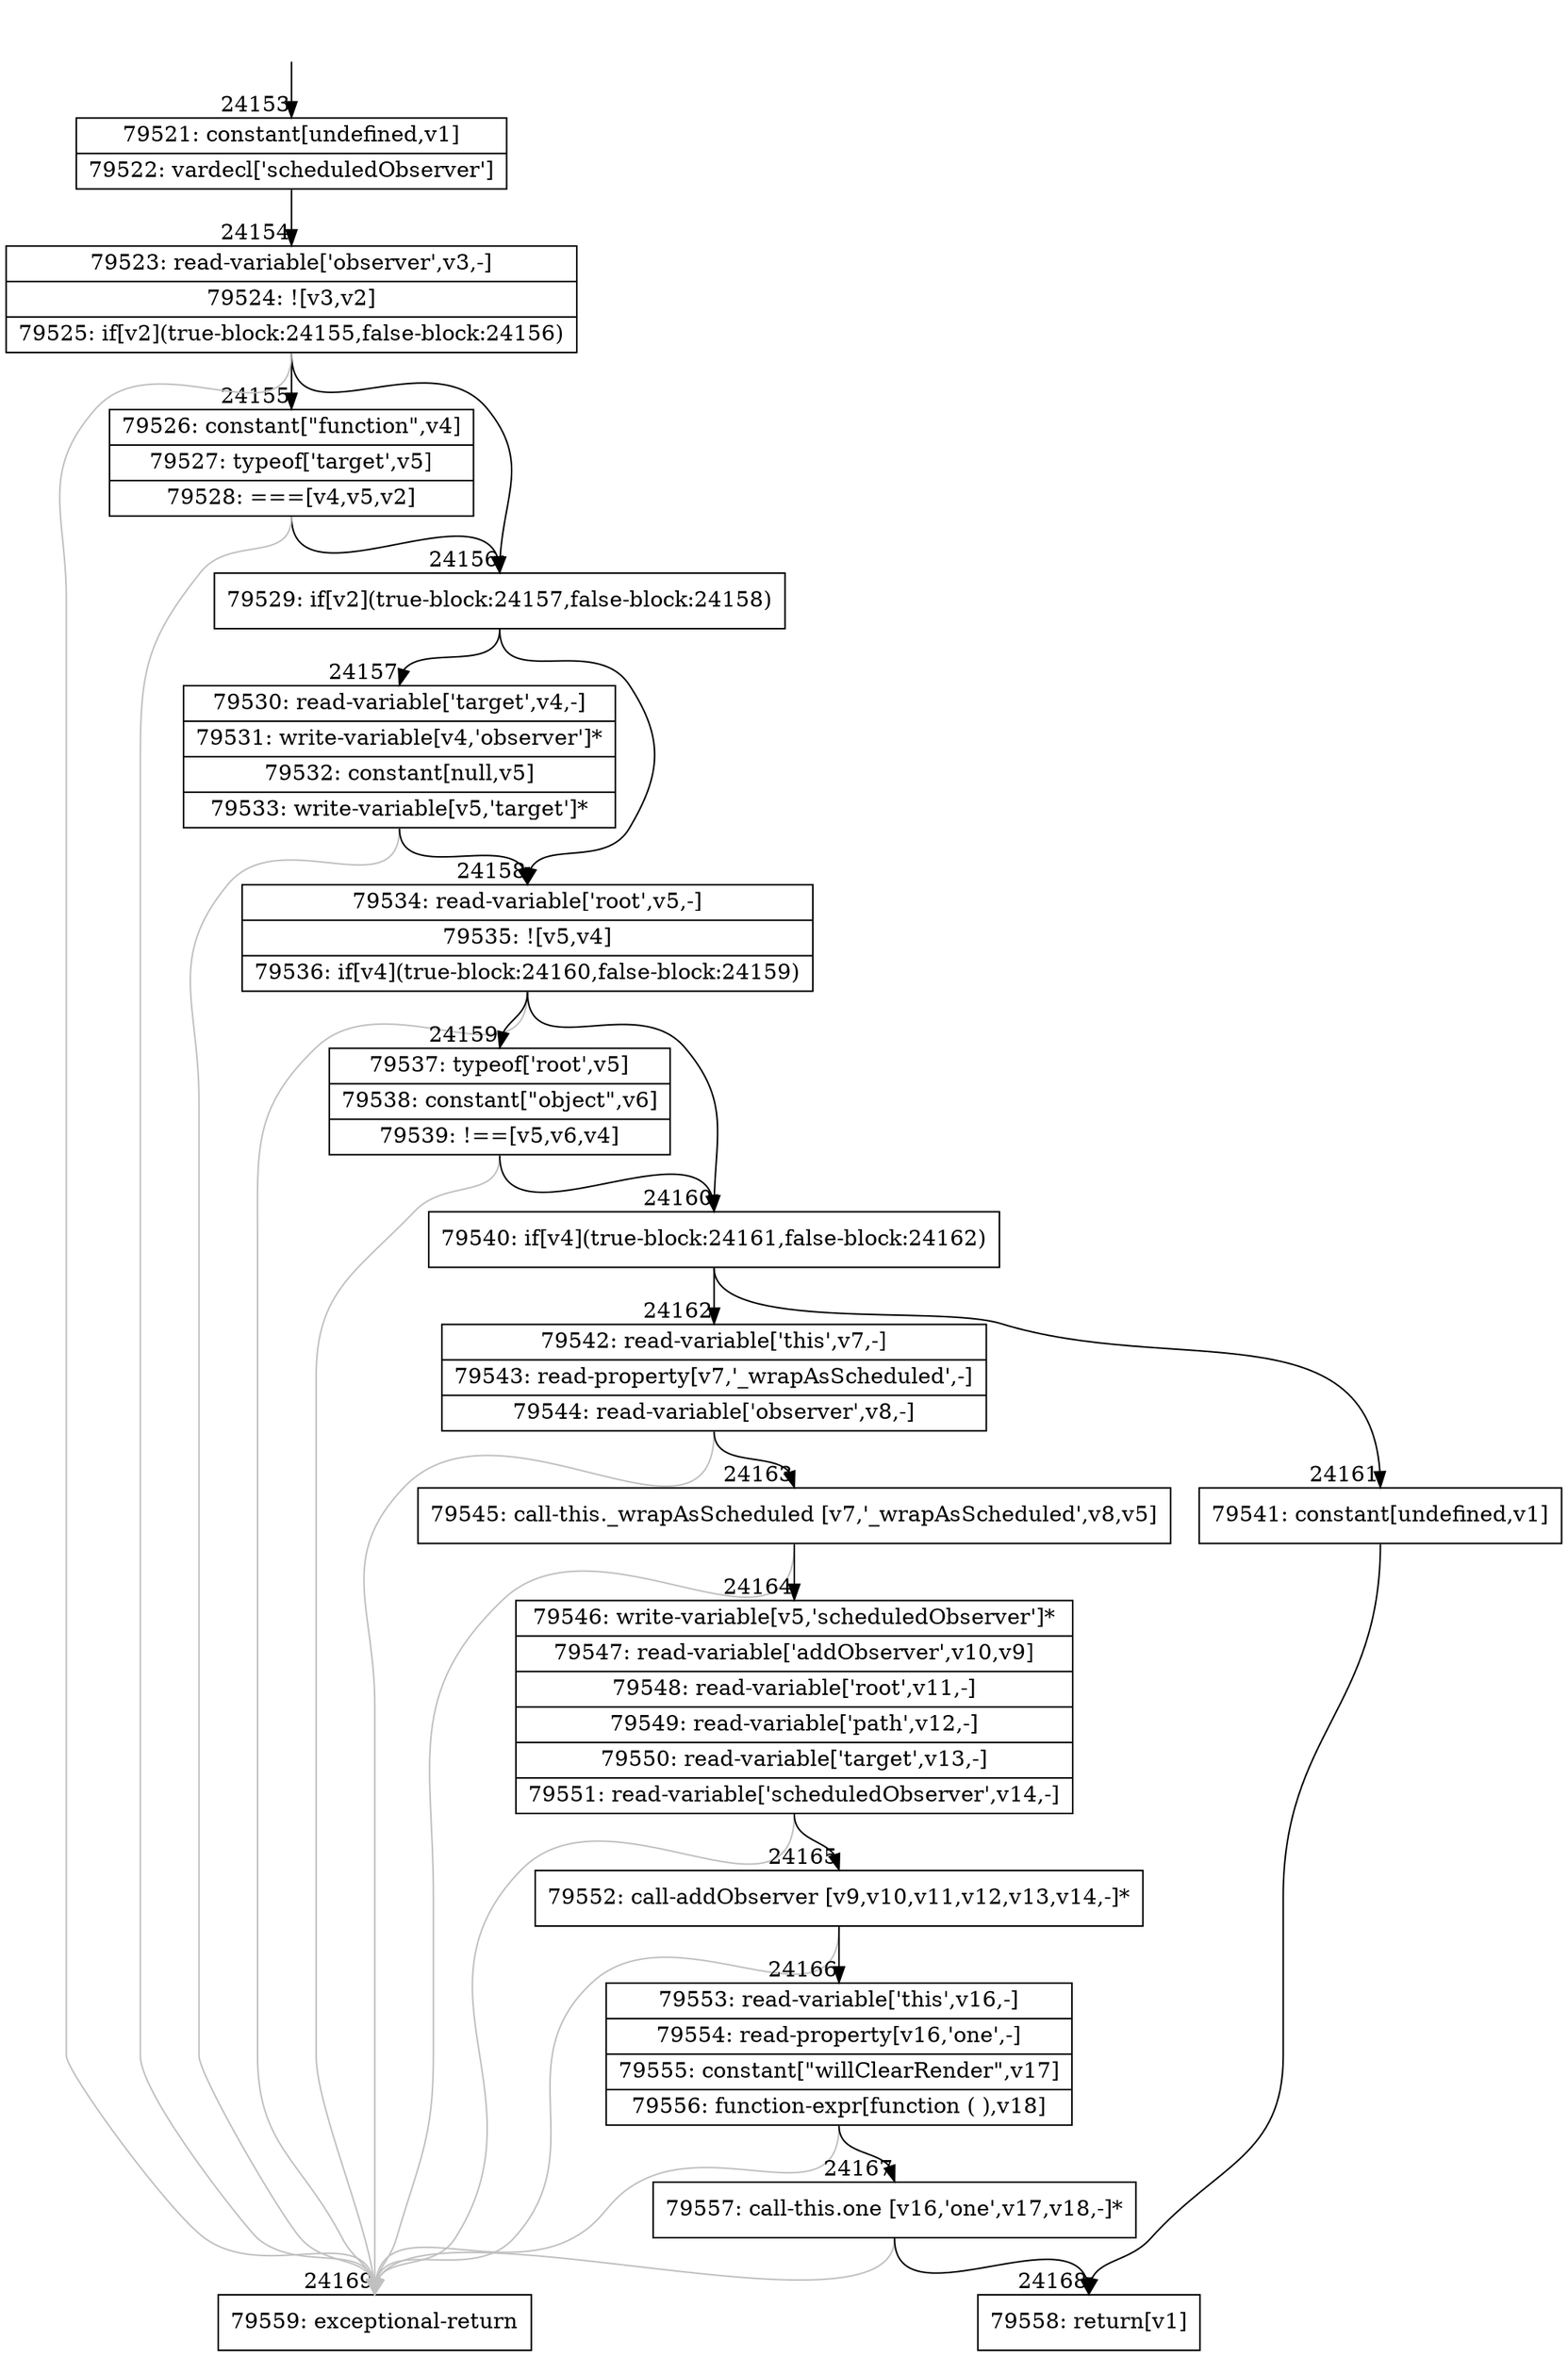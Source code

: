 digraph {
rankdir="TD"
BB_entry2114[shape=none,label=""];
BB_entry2114 -> BB24153 [tailport=s, headport=n, headlabel="    24153"]
BB24153 [shape=record label="{79521: constant[undefined,v1]|79522: vardecl['scheduledObserver']}" ] 
BB24153 -> BB24154 [tailport=s, headport=n, headlabel="      24154"]
BB24154 [shape=record label="{79523: read-variable['observer',v3,-]|79524: ![v3,v2]|79525: if[v2](true-block:24155,false-block:24156)}" ] 
BB24154 -> BB24156 [tailport=s, headport=n, headlabel="      24156"]
BB24154 -> BB24155 [tailport=s, headport=n, headlabel="      24155"]
BB24154 -> BB24169 [tailport=s, headport=n, color=gray, headlabel="      24169"]
BB24155 [shape=record label="{79526: constant[\"function\",v4]|79527: typeof['target',v5]|79528: ===[v4,v5,v2]}" ] 
BB24155 -> BB24156 [tailport=s, headport=n]
BB24155 -> BB24169 [tailport=s, headport=n, color=gray]
BB24156 [shape=record label="{79529: if[v2](true-block:24157,false-block:24158)}" ] 
BB24156 -> BB24157 [tailport=s, headport=n, headlabel="      24157"]
BB24156 -> BB24158 [tailport=s, headport=n, headlabel="      24158"]
BB24157 [shape=record label="{79530: read-variable['target',v4,-]|79531: write-variable[v4,'observer']*|79532: constant[null,v5]|79533: write-variable[v5,'target']*}" ] 
BB24157 -> BB24158 [tailport=s, headport=n]
BB24157 -> BB24169 [tailport=s, headport=n, color=gray]
BB24158 [shape=record label="{79534: read-variable['root',v5,-]|79535: ![v5,v4]|79536: if[v4](true-block:24160,false-block:24159)}" ] 
BB24158 -> BB24160 [tailport=s, headport=n, headlabel="      24160"]
BB24158 -> BB24159 [tailport=s, headport=n, headlabel="      24159"]
BB24158 -> BB24169 [tailport=s, headport=n, color=gray]
BB24159 [shape=record label="{79537: typeof['root',v5]|79538: constant[\"object\",v6]|79539: !==[v5,v6,v4]}" ] 
BB24159 -> BB24160 [tailport=s, headport=n]
BB24159 -> BB24169 [tailport=s, headport=n, color=gray]
BB24160 [shape=record label="{79540: if[v4](true-block:24161,false-block:24162)}" ] 
BB24160 -> BB24161 [tailport=s, headport=n, headlabel="      24161"]
BB24160 -> BB24162 [tailport=s, headport=n, headlabel="      24162"]
BB24161 [shape=record label="{79541: constant[undefined,v1]}" ] 
BB24161 -> BB24168 [tailport=s, headport=n, headlabel="      24168"]
BB24162 [shape=record label="{79542: read-variable['this',v7,-]|79543: read-property[v7,'_wrapAsScheduled',-]|79544: read-variable['observer',v8,-]}" ] 
BB24162 -> BB24163 [tailport=s, headport=n, headlabel="      24163"]
BB24162 -> BB24169 [tailport=s, headport=n, color=gray]
BB24163 [shape=record label="{79545: call-this._wrapAsScheduled [v7,'_wrapAsScheduled',v8,v5]}" ] 
BB24163 -> BB24164 [tailport=s, headport=n, headlabel="      24164"]
BB24163 -> BB24169 [tailport=s, headport=n, color=gray]
BB24164 [shape=record label="{79546: write-variable[v5,'scheduledObserver']*|79547: read-variable['addObserver',v10,v9]|79548: read-variable['root',v11,-]|79549: read-variable['path',v12,-]|79550: read-variable['target',v13,-]|79551: read-variable['scheduledObserver',v14,-]}" ] 
BB24164 -> BB24165 [tailport=s, headport=n, headlabel="      24165"]
BB24164 -> BB24169 [tailport=s, headport=n, color=gray]
BB24165 [shape=record label="{79552: call-addObserver [v9,v10,v11,v12,v13,v14,-]*}" ] 
BB24165 -> BB24166 [tailport=s, headport=n, headlabel="      24166"]
BB24165 -> BB24169 [tailport=s, headport=n, color=gray]
BB24166 [shape=record label="{79553: read-variable['this',v16,-]|79554: read-property[v16,'one',-]|79555: constant[\"willClearRender\",v17]|79556: function-expr[function ( ),v18]}" ] 
BB24166 -> BB24167 [tailport=s, headport=n, headlabel="      24167"]
BB24166 -> BB24169 [tailport=s, headport=n, color=gray]
BB24167 [shape=record label="{79557: call-this.one [v16,'one',v17,v18,-]*}" ] 
BB24167 -> BB24168 [tailport=s, headport=n]
BB24167 -> BB24169 [tailport=s, headport=n, color=gray]
BB24168 [shape=record label="{79558: return[v1]}" ] 
BB24169 [shape=record label="{79559: exceptional-return}" ] 
//#$~ 45652
}
